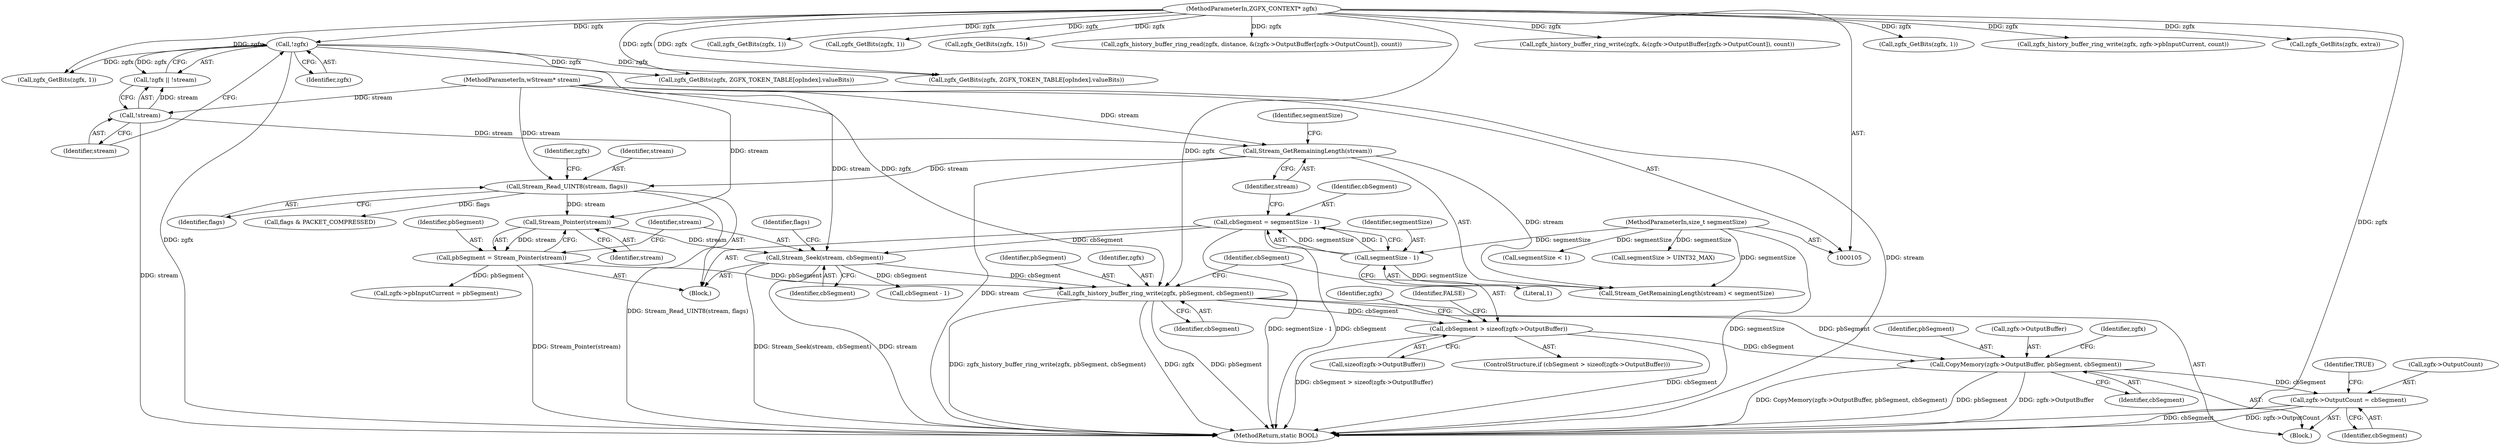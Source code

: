 digraph "0_FreeRDP_17c363a5162fd4dc77b1df54e48d7bd9bf6b3be7_0@API" {
"1000185" [label="(Call,CopyMemory(zgfx->OutputBuffer, pbSegment, cbSegment))"];
"1000172" [label="(Call,zgfx_history_buffer_ring_write(zgfx, pbSegment, cbSegment))"];
"1000125" [label="(Call,!zgfx)"];
"1000106" [label="(MethodParameterIn,ZGFX_CONTEXT* zgfx)"];
"1000159" [label="(Call,pbSegment = Stream_Pointer(stream))"];
"1000161" [label="(Call,Stream_Pointer(stream))"];
"1000151" [label="(Call,Stream_Read_UINT8(stream, flags))"];
"1000139" [label="(Call,Stream_GetRemainingLength(stream))"];
"1000127" [label="(Call,!stream)"];
"1000107" [label="(MethodParameterIn,wStream* stream)"];
"1000163" [label="(Call,Stream_Seek(stream, cbSegment))"];
"1000131" [label="(Call,cbSegment = segmentSize - 1)"];
"1000133" [label="(Call,segmentSize - 1)"];
"1000108" [label="(MethodParameterIn,size_t segmentSize)"];
"1000177" [label="(Call,cbSegment > sizeof(zgfx->OutputBuffer))"];
"1000191" [label="(Call,zgfx->OutputCount = cbSegment)"];
"1000191" [label="(Call,zgfx->OutputCount = cbSegment)"];
"1000106" [label="(MethodParameterIn,ZGFX_CONTEXT* zgfx)"];
"1000271" [label="(Call,zgfx_GetBits(zgfx, 1))"];
"1000177" [label="(Call,cbSegment > sizeof(zgfx->OutputBuffer))"];
"1000392" [label="(Call,zgfx_GetBits(zgfx, 1))"];
"1000140" [label="(Identifier,stream)"];
"1000165" [label="(Identifier,cbSegment)"];
"1000428" [label="(Call,zgfx_GetBits(zgfx, 1))"];
"1000146" [label="(Call,segmentSize > UINT32_MAX)"];
"1000164" [label="(Identifier,stream)"];
"1000139" [label="(Call,Stream_GetRemainingLength(stream))"];
"1000197" [label="(Identifier,TRUE)"];
"1000176" [label="(ControlStructure,if (cbSegment > sizeof(zgfx->OutputBuffer)))"];
"1000169" [label="(Identifier,flags)"];
"1000174" [label="(Identifier,pbSegment)"];
"1000559" [label="(MethodReturn,static BOOL)"];
"1000482" [label="(Call,zgfx_GetBits(zgfx, 15))"];
"1000195" [label="(Identifier,cbSegment)"];
"1000179" [label="(Call,sizeof(zgfx->OutputBuffer))"];
"1000452" [label="(Call,zgfx_history_buffer_ring_read(zgfx, distance, &(zgfx->OutputBuffer[zgfx->OutputCount]), count))"];
"1000126" [label="(Identifier,zgfx)"];
"1000152" [label="(Identifier,stream)"];
"1000192" [label="(Call,zgfx->OutputCount)"];
"1000125" [label="(Call,!zgfx)"];
"1000160" [label="(Identifier,pbSegment)"];
"1000187" [label="(Identifier,zgfx)"];
"1000303" [label="(Call,zgfx_GetBits(zgfx, ZGFX_TOKEN_TABLE[opIndex].valueBits))"];
"1000173" [label="(Identifier,zgfx)"];
"1000464" [label="(Call,zgfx_history_buffer_ring_write(zgfx, &(zgfx->OutputBuffer[zgfx->OutputCount]), count))"];
"1000128" [label="(Identifier,stream)"];
"1000107" [label="(MethodParameterIn,wStream* stream)"];
"1000108" [label="(MethodParameterIn,size_t segmentSize)"];
"1000198" [label="(Call,zgfx->pbInputCurrent = pbSegment)"];
"1000133" [label="(Call,segmentSize - 1)"];
"1000186" [label="(Call,zgfx->OutputBuffer)"];
"1000151" [label="(Call,Stream_Read_UINT8(stream, flags))"];
"1000109" [label="(Block,)"];
"1000369" [label="(Call,zgfx_GetBits(zgfx, ZGFX_TOKEN_TABLE[opIndex].valueBits))"];
"1000193" [label="(Identifier,zgfx)"];
"1000210" [label="(Call,cbSegment - 1)"];
"1000171" [label="(Block,)"];
"1000131" [label="(Call,cbSegment = segmentSize - 1)"];
"1000178" [label="(Identifier,cbSegment)"];
"1000413" [label="(Call,zgfx_GetBits(zgfx, 1))"];
"1000190" [label="(Identifier,cbSegment)"];
"1000138" [label="(Call,Stream_GetRemainingLength(stream) < segmentSize)"];
"1000162" [label="(Identifier,stream)"];
"1000153" [label="(Identifier,flags)"];
"1000533" [label="(Call,zgfx_history_buffer_ring_write(zgfx, zgfx->pbInputCurrent, count))"];
"1000143" [label="(Call,segmentSize < 1)"];
"1000185" [label="(Call,CopyMemory(zgfx->OutputBuffer, pbSegment, cbSegment))"];
"1000431" [label="(Call,zgfx_GetBits(zgfx, extra))"];
"1000135" [label="(Literal,1)"];
"1000161" [label="(Call,Stream_Pointer(stream))"];
"1000134" [label="(Identifier,segmentSize)"];
"1000156" [label="(Identifier,zgfx)"];
"1000132" [label="(Identifier,cbSegment)"];
"1000184" [label="(Identifier,FALSE)"];
"1000127" [label="(Call,!stream)"];
"1000189" [label="(Identifier,pbSegment)"];
"1000175" [label="(Identifier,cbSegment)"];
"1000159" [label="(Call,pbSegment = Stream_Pointer(stream))"];
"1000124" [label="(Call,!zgfx || !stream)"];
"1000168" [label="(Call,flags & PACKET_COMPRESSED)"];
"1000141" [label="(Identifier,segmentSize)"];
"1000172" [label="(Call,zgfx_history_buffer_ring_write(zgfx, pbSegment, cbSegment))"];
"1000163" [label="(Call,Stream_Seek(stream, cbSegment))"];
"1000185" -> "1000171"  [label="AST: "];
"1000185" -> "1000190"  [label="CFG: "];
"1000186" -> "1000185"  [label="AST: "];
"1000189" -> "1000185"  [label="AST: "];
"1000190" -> "1000185"  [label="AST: "];
"1000193" -> "1000185"  [label="CFG: "];
"1000185" -> "1000559"  [label="DDG: zgfx->OutputBuffer"];
"1000185" -> "1000559"  [label="DDG: CopyMemory(zgfx->OutputBuffer, pbSegment, cbSegment)"];
"1000185" -> "1000559"  [label="DDG: pbSegment"];
"1000172" -> "1000185"  [label="DDG: pbSegment"];
"1000177" -> "1000185"  [label="DDG: cbSegment"];
"1000185" -> "1000191"  [label="DDG: cbSegment"];
"1000172" -> "1000171"  [label="AST: "];
"1000172" -> "1000175"  [label="CFG: "];
"1000173" -> "1000172"  [label="AST: "];
"1000174" -> "1000172"  [label="AST: "];
"1000175" -> "1000172"  [label="AST: "];
"1000178" -> "1000172"  [label="CFG: "];
"1000172" -> "1000559"  [label="DDG: zgfx_history_buffer_ring_write(zgfx, pbSegment, cbSegment)"];
"1000172" -> "1000559"  [label="DDG: zgfx"];
"1000172" -> "1000559"  [label="DDG: pbSegment"];
"1000125" -> "1000172"  [label="DDG: zgfx"];
"1000106" -> "1000172"  [label="DDG: zgfx"];
"1000159" -> "1000172"  [label="DDG: pbSegment"];
"1000163" -> "1000172"  [label="DDG: cbSegment"];
"1000172" -> "1000177"  [label="DDG: cbSegment"];
"1000125" -> "1000124"  [label="AST: "];
"1000125" -> "1000126"  [label="CFG: "];
"1000126" -> "1000125"  [label="AST: "];
"1000128" -> "1000125"  [label="CFG: "];
"1000124" -> "1000125"  [label="CFG: "];
"1000125" -> "1000559"  [label="DDG: zgfx"];
"1000125" -> "1000124"  [label="DDG: zgfx"];
"1000106" -> "1000125"  [label="DDG: zgfx"];
"1000125" -> "1000271"  [label="DDG: zgfx"];
"1000125" -> "1000303"  [label="DDG: zgfx"];
"1000125" -> "1000369"  [label="DDG: zgfx"];
"1000106" -> "1000105"  [label="AST: "];
"1000106" -> "1000559"  [label="DDG: zgfx"];
"1000106" -> "1000271"  [label="DDG: zgfx"];
"1000106" -> "1000303"  [label="DDG: zgfx"];
"1000106" -> "1000369"  [label="DDG: zgfx"];
"1000106" -> "1000392"  [label="DDG: zgfx"];
"1000106" -> "1000413"  [label="DDG: zgfx"];
"1000106" -> "1000428"  [label="DDG: zgfx"];
"1000106" -> "1000431"  [label="DDG: zgfx"];
"1000106" -> "1000452"  [label="DDG: zgfx"];
"1000106" -> "1000464"  [label="DDG: zgfx"];
"1000106" -> "1000482"  [label="DDG: zgfx"];
"1000106" -> "1000533"  [label="DDG: zgfx"];
"1000159" -> "1000109"  [label="AST: "];
"1000159" -> "1000161"  [label="CFG: "];
"1000160" -> "1000159"  [label="AST: "];
"1000161" -> "1000159"  [label="AST: "];
"1000164" -> "1000159"  [label="CFG: "];
"1000159" -> "1000559"  [label="DDG: Stream_Pointer(stream)"];
"1000161" -> "1000159"  [label="DDG: stream"];
"1000159" -> "1000198"  [label="DDG: pbSegment"];
"1000161" -> "1000162"  [label="CFG: "];
"1000162" -> "1000161"  [label="AST: "];
"1000151" -> "1000161"  [label="DDG: stream"];
"1000107" -> "1000161"  [label="DDG: stream"];
"1000161" -> "1000163"  [label="DDG: stream"];
"1000151" -> "1000109"  [label="AST: "];
"1000151" -> "1000153"  [label="CFG: "];
"1000152" -> "1000151"  [label="AST: "];
"1000153" -> "1000151"  [label="AST: "];
"1000156" -> "1000151"  [label="CFG: "];
"1000151" -> "1000559"  [label="DDG: Stream_Read_UINT8(stream, flags)"];
"1000139" -> "1000151"  [label="DDG: stream"];
"1000107" -> "1000151"  [label="DDG: stream"];
"1000151" -> "1000168"  [label="DDG: flags"];
"1000139" -> "1000138"  [label="AST: "];
"1000139" -> "1000140"  [label="CFG: "];
"1000140" -> "1000139"  [label="AST: "];
"1000141" -> "1000139"  [label="CFG: "];
"1000139" -> "1000559"  [label="DDG: stream"];
"1000139" -> "1000138"  [label="DDG: stream"];
"1000127" -> "1000139"  [label="DDG: stream"];
"1000107" -> "1000139"  [label="DDG: stream"];
"1000127" -> "1000124"  [label="AST: "];
"1000127" -> "1000128"  [label="CFG: "];
"1000128" -> "1000127"  [label="AST: "];
"1000124" -> "1000127"  [label="CFG: "];
"1000127" -> "1000559"  [label="DDG: stream"];
"1000127" -> "1000124"  [label="DDG: stream"];
"1000107" -> "1000127"  [label="DDG: stream"];
"1000107" -> "1000105"  [label="AST: "];
"1000107" -> "1000559"  [label="DDG: stream"];
"1000107" -> "1000163"  [label="DDG: stream"];
"1000163" -> "1000109"  [label="AST: "];
"1000163" -> "1000165"  [label="CFG: "];
"1000164" -> "1000163"  [label="AST: "];
"1000165" -> "1000163"  [label="AST: "];
"1000169" -> "1000163"  [label="CFG: "];
"1000163" -> "1000559"  [label="DDG: stream"];
"1000163" -> "1000559"  [label="DDG: Stream_Seek(stream, cbSegment)"];
"1000131" -> "1000163"  [label="DDG: cbSegment"];
"1000163" -> "1000210"  [label="DDG: cbSegment"];
"1000131" -> "1000109"  [label="AST: "];
"1000131" -> "1000133"  [label="CFG: "];
"1000132" -> "1000131"  [label="AST: "];
"1000133" -> "1000131"  [label="AST: "];
"1000140" -> "1000131"  [label="CFG: "];
"1000131" -> "1000559"  [label="DDG: cbSegment"];
"1000131" -> "1000559"  [label="DDG: segmentSize - 1"];
"1000133" -> "1000131"  [label="DDG: segmentSize"];
"1000133" -> "1000131"  [label="DDG: 1"];
"1000133" -> "1000135"  [label="CFG: "];
"1000134" -> "1000133"  [label="AST: "];
"1000135" -> "1000133"  [label="AST: "];
"1000108" -> "1000133"  [label="DDG: segmentSize"];
"1000133" -> "1000138"  [label="DDG: segmentSize"];
"1000108" -> "1000105"  [label="AST: "];
"1000108" -> "1000559"  [label="DDG: segmentSize"];
"1000108" -> "1000138"  [label="DDG: segmentSize"];
"1000108" -> "1000143"  [label="DDG: segmentSize"];
"1000108" -> "1000146"  [label="DDG: segmentSize"];
"1000177" -> "1000176"  [label="AST: "];
"1000177" -> "1000179"  [label="CFG: "];
"1000178" -> "1000177"  [label="AST: "];
"1000179" -> "1000177"  [label="AST: "];
"1000184" -> "1000177"  [label="CFG: "];
"1000187" -> "1000177"  [label="CFG: "];
"1000177" -> "1000559"  [label="DDG: cbSegment"];
"1000177" -> "1000559"  [label="DDG: cbSegment > sizeof(zgfx->OutputBuffer)"];
"1000191" -> "1000171"  [label="AST: "];
"1000191" -> "1000195"  [label="CFG: "];
"1000192" -> "1000191"  [label="AST: "];
"1000195" -> "1000191"  [label="AST: "];
"1000197" -> "1000191"  [label="CFG: "];
"1000191" -> "1000559"  [label="DDG: cbSegment"];
"1000191" -> "1000559"  [label="DDG: zgfx->OutputCount"];
}
